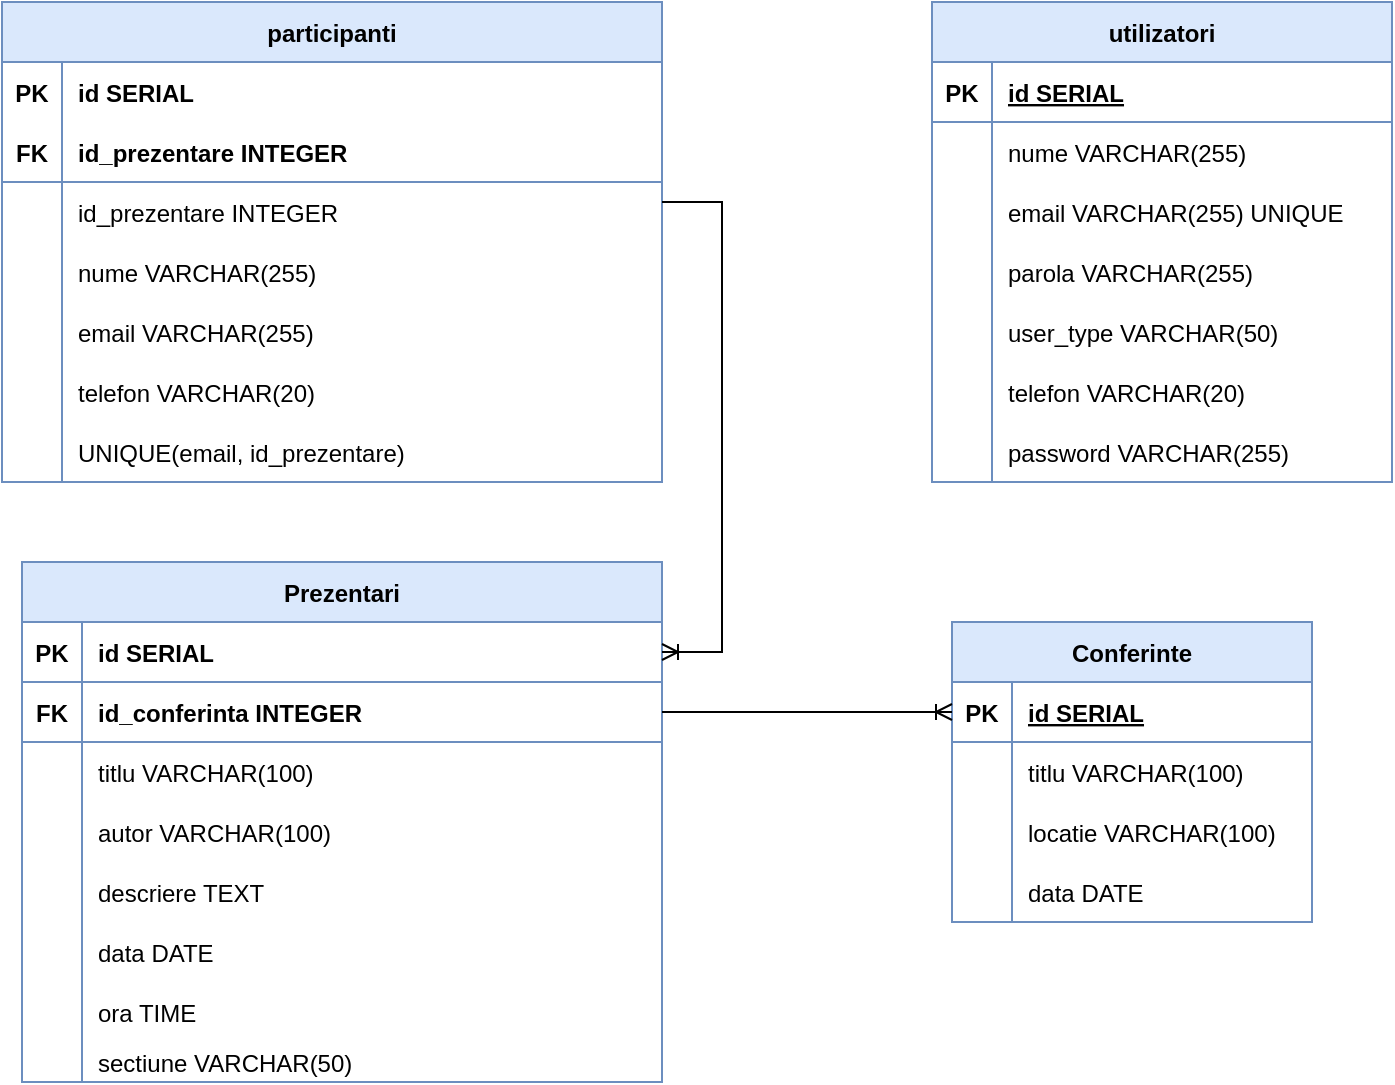 <mxfile version="24.2.2" type="device">
  <diagram name="Page-1" id="kUwbJv6upuuoAyw0qCA7">
    <mxGraphModel dx="2436" dy="1009" grid="0" gridSize="10" guides="1" tooltips="1" connect="1" arrows="1" fold="1" page="0" pageScale="1" pageWidth="850" pageHeight="1100" math="0" shadow="0">
      <root>
        <mxCell id="0" />
        <mxCell id="1" parent="0" />
        <mxCell id="yDA3XELgQQiP7Ai8exXs-343" value="Conferinte" style="shape=table;startSize=30;container=1;collapsible=1;childLayout=tableLayout;fixedRows=1;rowLines=0;fontStyle=1;align=center;resizeLast=1;fillColor=#dae8fc;strokeColor=#6c8ebf;" vertex="1" parent="1">
          <mxGeometry x="-350" y="210" width="180" height="150" as="geometry">
            <mxRectangle x="-790" y="170" width="100" height="30" as="alternateBounds" />
          </mxGeometry>
        </mxCell>
        <mxCell id="yDA3XELgQQiP7Ai8exXs-344" value="" style="shape=tableRow;horizontal=0;startSize=0;swimlaneHead=0;swimlaneBody=0;fillColor=none;collapsible=0;dropTarget=0;points=[[0,0.5],[1,0.5]];portConstraint=eastwest;strokeColor=inherit;top=0;left=0;right=0;bottom=1;" vertex="1" parent="yDA3XELgQQiP7Ai8exXs-343">
          <mxGeometry y="30" width="180" height="30" as="geometry" />
        </mxCell>
        <mxCell id="yDA3XELgQQiP7Ai8exXs-345" value="PK" style="shape=partialRectangle;overflow=hidden;connectable=0;fillColor=none;strokeColor=inherit;top=0;left=0;bottom=0;right=0;fontStyle=1;" vertex="1" parent="yDA3XELgQQiP7Ai8exXs-344">
          <mxGeometry width="30" height="30" as="geometry">
            <mxRectangle width="30" height="30" as="alternateBounds" />
          </mxGeometry>
        </mxCell>
        <mxCell id="yDA3XELgQQiP7Ai8exXs-346" value="id SERIAL " style="shape=partialRectangle;overflow=hidden;connectable=0;fillColor=none;align=left;strokeColor=inherit;top=0;left=0;bottom=0;right=0;spacingLeft=6;fontStyle=5;" vertex="1" parent="yDA3XELgQQiP7Ai8exXs-344">
          <mxGeometry x="30" width="150" height="30" as="geometry">
            <mxRectangle width="150" height="30" as="alternateBounds" />
          </mxGeometry>
        </mxCell>
        <mxCell id="yDA3XELgQQiP7Ai8exXs-347" value="" style="shape=tableRow;horizontal=0;startSize=0;swimlaneHead=0;swimlaneBody=0;fillColor=none;collapsible=0;dropTarget=0;points=[[0,0.5],[1,0.5]];portConstraint=eastwest;strokeColor=inherit;top=0;left=0;right=0;bottom=0;" vertex="1" parent="yDA3XELgQQiP7Ai8exXs-343">
          <mxGeometry y="60" width="180" height="30" as="geometry" />
        </mxCell>
        <mxCell id="yDA3XELgQQiP7Ai8exXs-348" value="" style="shape=partialRectangle;overflow=hidden;connectable=0;fillColor=none;strokeColor=inherit;top=0;left=0;bottom=0;right=0;" vertex="1" parent="yDA3XELgQQiP7Ai8exXs-347">
          <mxGeometry width="30" height="30" as="geometry">
            <mxRectangle width="30" height="30" as="alternateBounds" />
          </mxGeometry>
        </mxCell>
        <mxCell id="yDA3XELgQQiP7Ai8exXs-349" value="titlu VARCHAR(100)" style="shape=partialRectangle;overflow=hidden;connectable=0;fillColor=none;align=left;strokeColor=inherit;top=0;left=0;bottom=0;right=0;spacingLeft=6;" vertex="1" parent="yDA3XELgQQiP7Ai8exXs-347">
          <mxGeometry x="30" width="150" height="30" as="geometry">
            <mxRectangle width="150" height="30" as="alternateBounds" />
          </mxGeometry>
        </mxCell>
        <mxCell id="yDA3XELgQQiP7Ai8exXs-350" value="" style="shape=tableRow;horizontal=0;startSize=0;swimlaneHead=0;swimlaneBody=0;fillColor=none;collapsible=0;dropTarget=0;points=[[0,0.5],[1,0.5]];portConstraint=eastwest;strokeColor=inherit;top=0;left=0;right=0;bottom=0;" vertex="1" parent="yDA3XELgQQiP7Ai8exXs-343">
          <mxGeometry y="90" width="180" height="30" as="geometry" />
        </mxCell>
        <mxCell id="yDA3XELgQQiP7Ai8exXs-351" value="" style="shape=partialRectangle;overflow=hidden;connectable=0;fillColor=none;strokeColor=inherit;top=0;left=0;bottom=0;right=0;" vertex="1" parent="yDA3XELgQQiP7Ai8exXs-350">
          <mxGeometry width="30" height="30" as="geometry">
            <mxRectangle width="30" height="30" as="alternateBounds" />
          </mxGeometry>
        </mxCell>
        <mxCell id="yDA3XELgQQiP7Ai8exXs-352" value="locatie VARCHAR(100)" style="shape=partialRectangle;overflow=hidden;connectable=0;fillColor=none;align=left;strokeColor=inherit;top=0;left=0;bottom=0;right=0;spacingLeft=6;" vertex="1" parent="yDA3XELgQQiP7Ai8exXs-350">
          <mxGeometry x="30" width="150" height="30" as="geometry">
            <mxRectangle width="150" height="30" as="alternateBounds" />
          </mxGeometry>
        </mxCell>
        <mxCell id="yDA3XELgQQiP7Ai8exXs-353" value="" style="shape=tableRow;horizontal=0;startSize=0;swimlaneHead=0;swimlaneBody=0;fillColor=none;collapsible=0;dropTarget=0;points=[[0,0.5],[1,0.5]];portConstraint=eastwest;strokeColor=inherit;top=0;left=0;right=0;bottom=0;" vertex="1" parent="yDA3XELgQQiP7Ai8exXs-343">
          <mxGeometry y="120" width="180" height="30" as="geometry" />
        </mxCell>
        <mxCell id="yDA3XELgQQiP7Ai8exXs-354" value="" style="shape=partialRectangle;overflow=hidden;connectable=0;fillColor=none;strokeColor=inherit;top=0;left=0;bottom=0;right=0;" vertex="1" parent="yDA3XELgQQiP7Ai8exXs-353">
          <mxGeometry width="30" height="30" as="geometry">
            <mxRectangle width="30" height="30" as="alternateBounds" />
          </mxGeometry>
        </mxCell>
        <mxCell id="yDA3XELgQQiP7Ai8exXs-355" value="data DATE" style="shape=partialRectangle;overflow=hidden;connectable=0;fillColor=none;align=left;strokeColor=inherit;top=0;left=0;bottom=0;right=0;spacingLeft=6;" vertex="1" parent="yDA3XELgQQiP7Ai8exXs-353">
          <mxGeometry x="30" width="150" height="30" as="geometry">
            <mxRectangle width="150" height="30" as="alternateBounds" />
          </mxGeometry>
        </mxCell>
        <mxCell id="yDA3XELgQQiP7Ai8exXs-400" value="utilizatori" style="shape=table;startSize=30;container=1;collapsible=1;childLayout=tableLayout;fixedRows=1;rowLines=0;fontStyle=1;align=center;resizeLast=1;fillColor=#dae8fc;strokeColor=#6c8ebf;" vertex="1" parent="1">
          <mxGeometry x="-360" y="-100" width="230" height="240" as="geometry">
            <mxRectangle x="-790" y="270" width="90" height="30" as="alternateBounds" />
          </mxGeometry>
        </mxCell>
        <mxCell id="yDA3XELgQQiP7Ai8exXs-401" value="" style="shape=tableRow;horizontal=0;startSize=0;swimlaneHead=0;swimlaneBody=0;fillColor=none;collapsible=0;dropTarget=0;points=[[0,0.5],[1,0.5]];portConstraint=eastwest;strokeColor=inherit;top=0;left=0;right=0;bottom=1;" vertex="1" parent="yDA3XELgQQiP7Ai8exXs-400">
          <mxGeometry y="30" width="230" height="30" as="geometry" />
        </mxCell>
        <mxCell id="yDA3XELgQQiP7Ai8exXs-402" value="PK" style="shape=partialRectangle;overflow=hidden;connectable=0;fillColor=none;strokeColor=inherit;top=0;left=0;bottom=0;right=0;fontStyle=1;" vertex="1" parent="yDA3XELgQQiP7Ai8exXs-401">
          <mxGeometry width="30" height="30" as="geometry">
            <mxRectangle width="30" height="30" as="alternateBounds" />
          </mxGeometry>
        </mxCell>
        <mxCell id="yDA3XELgQQiP7Ai8exXs-403" value="id SERIAL " style="shape=partialRectangle;overflow=hidden;connectable=0;fillColor=none;align=left;strokeColor=inherit;top=0;left=0;bottom=0;right=0;spacingLeft=6;fontStyle=5;" vertex="1" parent="yDA3XELgQQiP7Ai8exXs-401">
          <mxGeometry x="30" width="200" height="30" as="geometry">
            <mxRectangle width="200" height="30" as="alternateBounds" />
          </mxGeometry>
        </mxCell>
        <mxCell id="yDA3XELgQQiP7Ai8exXs-404" value="" style="shape=tableRow;horizontal=0;startSize=0;swimlaneHead=0;swimlaneBody=0;fillColor=none;collapsible=0;dropTarget=0;points=[[0,0.5],[1,0.5]];portConstraint=eastwest;strokeColor=inherit;top=0;left=0;right=0;bottom=0;" vertex="1" parent="yDA3XELgQQiP7Ai8exXs-400">
          <mxGeometry y="60" width="230" height="30" as="geometry" />
        </mxCell>
        <mxCell id="yDA3XELgQQiP7Ai8exXs-405" value="" style="shape=partialRectangle;overflow=hidden;connectable=0;fillColor=none;strokeColor=inherit;top=0;left=0;bottom=0;right=0;" vertex="1" parent="yDA3XELgQQiP7Ai8exXs-404">
          <mxGeometry width="30" height="30" as="geometry">
            <mxRectangle width="30" height="30" as="alternateBounds" />
          </mxGeometry>
        </mxCell>
        <mxCell id="yDA3XELgQQiP7Ai8exXs-406" value="nume VARCHAR(255)" style="shape=partialRectangle;overflow=hidden;connectable=0;fillColor=none;align=left;strokeColor=inherit;top=0;left=0;bottom=0;right=0;spacingLeft=6;" vertex="1" parent="yDA3XELgQQiP7Ai8exXs-404">
          <mxGeometry x="30" width="200" height="30" as="geometry">
            <mxRectangle width="200" height="30" as="alternateBounds" />
          </mxGeometry>
        </mxCell>
        <mxCell id="yDA3XELgQQiP7Ai8exXs-407" value="" style="shape=tableRow;horizontal=0;startSize=0;swimlaneHead=0;swimlaneBody=0;fillColor=none;collapsible=0;dropTarget=0;points=[[0,0.5],[1,0.5]];portConstraint=eastwest;strokeColor=inherit;top=0;left=0;right=0;bottom=0;" vertex="1" parent="yDA3XELgQQiP7Ai8exXs-400">
          <mxGeometry y="90" width="230" height="30" as="geometry" />
        </mxCell>
        <mxCell id="yDA3XELgQQiP7Ai8exXs-408" value="" style="shape=partialRectangle;overflow=hidden;connectable=0;fillColor=none;strokeColor=inherit;top=0;left=0;bottom=0;right=0;" vertex="1" parent="yDA3XELgQQiP7Ai8exXs-407">
          <mxGeometry width="30" height="30" as="geometry">
            <mxRectangle width="30" height="30" as="alternateBounds" />
          </mxGeometry>
        </mxCell>
        <mxCell id="yDA3XELgQQiP7Ai8exXs-409" value="email VARCHAR(255) UNIQUE" style="shape=partialRectangle;overflow=hidden;connectable=0;fillColor=none;align=left;strokeColor=inherit;top=0;left=0;bottom=0;right=0;spacingLeft=6;" vertex="1" parent="yDA3XELgQQiP7Ai8exXs-407">
          <mxGeometry x="30" width="200" height="30" as="geometry">
            <mxRectangle width="200" height="30" as="alternateBounds" />
          </mxGeometry>
        </mxCell>
        <mxCell id="yDA3XELgQQiP7Ai8exXs-410" value="" style="shape=tableRow;horizontal=0;startSize=0;swimlaneHead=0;swimlaneBody=0;fillColor=none;collapsible=0;dropTarget=0;points=[[0,0.5],[1,0.5]];portConstraint=eastwest;strokeColor=inherit;top=0;left=0;right=0;bottom=0;" vertex="1" parent="yDA3XELgQQiP7Ai8exXs-400">
          <mxGeometry y="120" width="230" height="30" as="geometry" />
        </mxCell>
        <mxCell id="yDA3XELgQQiP7Ai8exXs-411" value="" style="shape=partialRectangle;overflow=hidden;connectable=0;fillColor=none;strokeColor=inherit;top=0;left=0;bottom=0;right=0;" vertex="1" parent="yDA3XELgQQiP7Ai8exXs-410">
          <mxGeometry width="30" height="30" as="geometry">
            <mxRectangle width="30" height="30" as="alternateBounds" />
          </mxGeometry>
        </mxCell>
        <mxCell id="yDA3XELgQQiP7Ai8exXs-412" value="parola VARCHAR(255)" style="shape=partialRectangle;overflow=hidden;connectable=0;fillColor=none;align=left;strokeColor=inherit;top=0;left=0;bottom=0;right=0;spacingLeft=6;" vertex="1" parent="yDA3XELgQQiP7Ai8exXs-410">
          <mxGeometry x="30" width="200" height="30" as="geometry">
            <mxRectangle width="200" height="30" as="alternateBounds" />
          </mxGeometry>
        </mxCell>
        <mxCell id="yDA3XELgQQiP7Ai8exXs-413" value="" style="shape=tableRow;horizontal=0;startSize=0;swimlaneHead=0;swimlaneBody=0;fillColor=none;collapsible=0;dropTarget=0;points=[[0,0.5],[1,0.5]];portConstraint=eastwest;strokeColor=inherit;top=0;left=0;right=0;bottom=0;" vertex="1" parent="yDA3XELgQQiP7Ai8exXs-400">
          <mxGeometry y="150" width="230" height="30" as="geometry" />
        </mxCell>
        <mxCell id="yDA3XELgQQiP7Ai8exXs-414" value="" style="shape=partialRectangle;overflow=hidden;connectable=0;fillColor=none;strokeColor=inherit;top=0;left=0;bottom=0;right=0;" vertex="1" parent="yDA3XELgQQiP7Ai8exXs-413">
          <mxGeometry width="30" height="30" as="geometry">
            <mxRectangle width="30" height="30" as="alternateBounds" />
          </mxGeometry>
        </mxCell>
        <mxCell id="yDA3XELgQQiP7Ai8exXs-415" value="user_type VARCHAR(50)" style="shape=partialRectangle;overflow=hidden;connectable=0;fillColor=none;align=left;strokeColor=inherit;top=0;left=0;bottom=0;right=0;spacingLeft=6;" vertex="1" parent="yDA3XELgQQiP7Ai8exXs-413">
          <mxGeometry x="30" width="200" height="30" as="geometry">
            <mxRectangle width="200" height="30" as="alternateBounds" />
          </mxGeometry>
        </mxCell>
        <mxCell id="yDA3XELgQQiP7Ai8exXs-416" value="" style="shape=tableRow;horizontal=0;startSize=0;swimlaneHead=0;swimlaneBody=0;fillColor=none;collapsible=0;dropTarget=0;points=[[0,0.5],[1,0.5]];portConstraint=eastwest;strokeColor=inherit;top=0;left=0;right=0;bottom=0;" vertex="1" parent="yDA3XELgQQiP7Ai8exXs-400">
          <mxGeometry y="180" width="230" height="30" as="geometry" />
        </mxCell>
        <mxCell id="yDA3XELgQQiP7Ai8exXs-417" value="" style="shape=partialRectangle;overflow=hidden;connectable=0;fillColor=none;strokeColor=inherit;top=0;left=0;bottom=0;right=0;" vertex="1" parent="yDA3XELgQQiP7Ai8exXs-416">
          <mxGeometry width="30" height="30" as="geometry">
            <mxRectangle width="30" height="30" as="alternateBounds" />
          </mxGeometry>
        </mxCell>
        <mxCell id="yDA3XELgQQiP7Ai8exXs-418" value="telefon VARCHAR(20)" style="shape=partialRectangle;overflow=hidden;connectable=0;fillColor=none;align=left;strokeColor=inherit;top=0;left=0;bottom=0;right=0;spacingLeft=6;" vertex="1" parent="yDA3XELgQQiP7Ai8exXs-416">
          <mxGeometry x="30" width="200" height="30" as="geometry">
            <mxRectangle width="200" height="30" as="alternateBounds" />
          </mxGeometry>
        </mxCell>
        <mxCell id="yDA3XELgQQiP7Ai8exXs-419" value="" style="shape=tableRow;horizontal=0;startSize=0;swimlaneHead=0;swimlaneBody=0;fillColor=none;collapsible=0;dropTarget=0;points=[[0,0.5],[1,0.5]];portConstraint=eastwest;strokeColor=inherit;top=0;left=0;right=0;bottom=0;" vertex="1" parent="yDA3XELgQQiP7Ai8exXs-400">
          <mxGeometry y="210" width="230" height="30" as="geometry" />
        </mxCell>
        <mxCell id="yDA3XELgQQiP7Ai8exXs-420" value="" style="shape=partialRectangle;overflow=hidden;connectable=0;fillColor=none;strokeColor=inherit;top=0;left=0;bottom=0;right=0;" vertex="1" parent="yDA3XELgQQiP7Ai8exXs-419">
          <mxGeometry width="30" height="30" as="geometry">
            <mxRectangle width="30" height="30" as="alternateBounds" />
          </mxGeometry>
        </mxCell>
        <mxCell id="yDA3XELgQQiP7Ai8exXs-421" value="password VARCHAR(255)" style="shape=partialRectangle;overflow=hidden;connectable=0;fillColor=none;align=left;strokeColor=inherit;top=0;left=0;bottom=0;right=0;spacingLeft=6;" vertex="1" parent="yDA3XELgQQiP7Ai8exXs-419">
          <mxGeometry x="30" width="200" height="30" as="geometry">
            <mxRectangle width="200" height="30" as="alternateBounds" />
          </mxGeometry>
        </mxCell>
        <mxCell id="yDA3XELgQQiP7Ai8exXs-356" value="Prezentari" style="shape=table;startSize=30;container=1;collapsible=1;childLayout=tableLayout;fixedRows=1;rowLines=0;fontStyle=1;align=center;resizeLast=1;fillColor=#dae8fc;strokeColor=#6c8ebf;" vertex="1" parent="1">
          <mxGeometry x="-815" y="180" width="320" height="260.0" as="geometry">
            <mxRectangle x="-790" y="220" width="100" height="30" as="alternateBounds" />
          </mxGeometry>
        </mxCell>
        <mxCell id="yDA3XELgQQiP7Ai8exXs-357" value="" style="shape=tableRow;horizontal=0;startSize=0;swimlaneHead=0;swimlaneBody=0;fillColor=none;collapsible=0;dropTarget=0;points=[[0,0.5],[1,0.5]];portConstraint=eastwest;strokeColor=inherit;top=0;left=0;right=0;bottom=1;" vertex="1" parent="yDA3XELgQQiP7Ai8exXs-356">
          <mxGeometry y="30" width="320" height="30" as="geometry" />
        </mxCell>
        <mxCell id="yDA3XELgQQiP7Ai8exXs-358" value="PK" style="shape=partialRectangle;overflow=hidden;connectable=0;fillColor=none;strokeColor=inherit;top=0;left=0;bottom=0;right=0;fontStyle=1;" vertex="1" parent="yDA3XELgQQiP7Ai8exXs-357">
          <mxGeometry width="30" height="30" as="geometry">
            <mxRectangle width="30" height="30" as="alternateBounds" />
          </mxGeometry>
        </mxCell>
        <mxCell id="yDA3XELgQQiP7Ai8exXs-359" value="id SERIAL" style="shape=partialRectangle;overflow=hidden;connectable=0;fillColor=none;align=left;strokeColor=inherit;top=0;left=0;bottom=0;right=0;spacingLeft=6;fontStyle=1;" vertex="1" parent="yDA3XELgQQiP7Ai8exXs-357">
          <mxGeometry x="30" width="290" height="30" as="geometry">
            <mxRectangle width="290" height="30" as="alternateBounds" />
          </mxGeometry>
        </mxCell>
        <mxCell id="yDA3XELgQQiP7Ai8exXs-445" value="" style="shape=tableRow;horizontal=0;startSize=0;swimlaneHead=0;swimlaneBody=0;fillColor=none;collapsible=0;dropTarget=0;points=[[0,0.5],[1,0.5]];portConstraint=eastwest;strokeColor=inherit;top=0;left=0;right=0;bottom=1;" vertex="1" parent="yDA3XELgQQiP7Ai8exXs-356">
          <mxGeometry y="60" width="320" height="30" as="geometry" />
        </mxCell>
        <mxCell id="yDA3XELgQQiP7Ai8exXs-446" value="FK" style="shape=partialRectangle;overflow=hidden;connectable=0;fillColor=none;strokeColor=inherit;top=0;left=0;bottom=0;right=0;fontStyle=1;" vertex="1" parent="yDA3XELgQQiP7Ai8exXs-445">
          <mxGeometry width="30" height="30" as="geometry">
            <mxRectangle width="30" height="30" as="alternateBounds" />
          </mxGeometry>
        </mxCell>
        <mxCell id="yDA3XELgQQiP7Ai8exXs-447" value="id_conferinta INTEGER" style="shape=partialRectangle;overflow=hidden;connectable=0;fillColor=none;align=left;strokeColor=inherit;top=0;left=0;bottom=0;right=0;spacingLeft=6;fontStyle=1;" vertex="1" parent="yDA3XELgQQiP7Ai8exXs-445">
          <mxGeometry x="30" width="290" height="30" as="geometry">
            <mxRectangle width="290" height="30" as="alternateBounds" />
          </mxGeometry>
        </mxCell>
        <mxCell id="yDA3XELgQQiP7Ai8exXs-360" value="" style="shape=tableRow;horizontal=0;startSize=0;swimlaneHead=0;swimlaneBody=0;fillColor=none;collapsible=0;dropTarget=0;points=[[0,0.5],[1,0.5]];portConstraint=eastwest;strokeColor=inherit;top=0;left=0;right=0;bottom=0;" vertex="1" parent="yDA3XELgQQiP7Ai8exXs-356">
          <mxGeometry y="90" width="320" height="30" as="geometry" />
        </mxCell>
        <mxCell id="yDA3XELgQQiP7Ai8exXs-361" value="" style="shape=partialRectangle;overflow=hidden;connectable=0;fillColor=none;strokeColor=inherit;top=0;left=0;bottom=0;right=0;" vertex="1" parent="yDA3XELgQQiP7Ai8exXs-360">
          <mxGeometry width="30" height="30" as="geometry">
            <mxRectangle width="30" height="30" as="alternateBounds" />
          </mxGeometry>
        </mxCell>
        <mxCell id="yDA3XELgQQiP7Ai8exXs-362" value="titlu VARCHAR(100)" style="shape=partialRectangle;overflow=hidden;connectable=0;fillColor=none;align=left;strokeColor=inherit;top=0;left=0;bottom=0;right=0;spacingLeft=6;" vertex="1" parent="yDA3XELgQQiP7Ai8exXs-360">
          <mxGeometry x="30" width="290" height="30" as="geometry">
            <mxRectangle width="290" height="30" as="alternateBounds" />
          </mxGeometry>
        </mxCell>
        <mxCell id="yDA3XELgQQiP7Ai8exXs-363" value="" style="shape=tableRow;horizontal=0;startSize=0;swimlaneHead=0;swimlaneBody=0;fillColor=none;collapsible=0;dropTarget=0;points=[[0,0.5],[1,0.5]];portConstraint=eastwest;strokeColor=inherit;top=0;left=0;right=0;bottom=0;" vertex="1" parent="yDA3XELgQQiP7Ai8exXs-356">
          <mxGeometry y="120" width="320" height="30" as="geometry" />
        </mxCell>
        <mxCell id="yDA3XELgQQiP7Ai8exXs-364" value="" style="shape=partialRectangle;overflow=hidden;connectable=0;fillColor=none;strokeColor=inherit;top=0;left=0;bottom=0;right=0;" vertex="1" parent="yDA3XELgQQiP7Ai8exXs-363">
          <mxGeometry width="30" height="30" as="geometry">
            <mxRectangle width="30" height="30" as="alternateBounds" />
          </mxGeometry>
        </mxCell>
        <mxCell id="yDA3XELgQQiP7Ai8exXs-365" value="autor VARCHAR(100)" style="shape=partialRectangle;overflow=hidden;connectable=0;fillColor=none;align=left;strokeColor=inherit;top=0;left=0;bottom=0;right=0;spacingLeft=6;" vertex="1" parent="yDA3XELgQQiP7Ai8exXs-363">
          <mxGeometry x="30" width="290" height="30" as="geometry">
            <mxRectangle width="290" height="30" as="alternateBounds" />
          </mxGeometry>
        </mxCell>
        <mxCell id="yDA3XELgQQiP7Ai8exXs-366" value="" style="shape=tableRow;horizontal=0;startSize=0;swimlaneHead=0;swimlaneBody=0;fillColor=none;collapsible=0;dropTarget=0;points=[[0,0.5],[1,0.5]];portConstraint=eastwest;strokeColor=inherit;top=0;left=0;right=0;bottom=0;" vertex="1" parent="yDA3XELgQQiP7Ai8exXs-356">
          <mxGeometry y="150" width="320" height="30" as="geometry" />
        </mxCell>
        <mxCell id="yDA3XELgQQiP7Ai8exXs-367" value="" style="shape=partialRectangle;overflow=hidden;connectable=0;fillColor=none;strokeColor=inherit;top=0;left=0;bottom=0;right=0;" vertex="1" parent="yDA3XELgQQiP7Ai8exXs-366">
          <mxGeometry width="30" height="30" as="geometry">
            <mxRectangle width="30" height="30" as="alternateBounds" />
          </mxGeometry>
        </mxCell>
        <mxCell id="yDA3XELgQQiP7Ai8exXs-368" value="descriere TEXT" style="shape=partialRectangle;overflow=hidden;connectable=0;fillColor=none;align=left;strokeColor=inherit;top=0;left=0;bottom=0;right=0;spacingLeft=6;" vertex="1" parent="yDA3XELgQQiP7Ai8exXs-366">
          <mxGeometry x="30" width="290" height="30" as="geometry">
            <mxRectangle width="290" height="30" as="alternateBounds" />
          </mxGeometry>
        </mxCell>
        <mxCell id="yDA3XELgQQiP7Ai8exXs-369" value="" style="shape=tableRow;horizontal=0;startSize=0;swimlaneHead=0;swimlaneBody=0;fillColor=none;collapsible=0;dropTarget=0;points=[[0,0.5],[1,0.5]];portConstraint=eastwest;strokeColor=inherit;top=0;left=0;right=0;bottom=0;" vertex="1" parent="yDA3XELgQQiP7Ai8exXs-356">
          <mxGeometry y="180" width="320" height="30" as="geometry" />
        </mxCell>
        <mxCell id="yDA3XELgQQiP7Ai8exXs-370" value="" style="shape=partialRectangle;overflow=hidden;connectable=0;fillColor=none;strokeColor=inherit;top=0;left=0;bottom=0;right=0;" vertex="1" parent="yDA3XELgQQiP7Ai8exXs-369">
          <mxGeometry width="30" height="30" as="geometry">
            <mxRectangle width="30" height="30" as="alternateBounds" />
          </mxGeometry>
        </mxCell>
        <mxCell id="yDA3XELgQQiP7Ai8exXs-371" value="data DATE" style="shape=partialRectangle;overflow=hidden;connectable=0;fillColor=none;align=left;strokeColor=inherit;top=0;left=0;bottom=0;right=0;spacingLeft=6;" vertex="1" parent="yDA3XELgQQiP7Ai8exXs-369">
          <mxGeometry x="30" width="290" height="30" as="geometry">
            <mxRectangle width="290" height="30" as="alternateBounds" />
          </mxGeometry>
        </mxCell>
        <mxCell id="yDA3XELgQQiP7Ai8exXs-372" value="" style="shape=tableRow;horizontal=0;startSize=0;swimlaneHead=0;swimlaneBody=0;fillColor=none;collapsible=0;dropTarget=0;points=[[0,0.5],[1,0.5]];portConstraint=eastwest;strokeColor=inherit;top=0;left=0;right=0;bottom=0;" vertex="1" parent="yDA3XELgQQiP7Ai8exXs-356">
          <mxGeometry y="210" width="320" height="30" as="geometry" />
        </mxCell>
        <mxCell id="yDA3XELgQQiP7Ai8exXs-373" value="" style="shape=partialRectangle;overflow=hidden;connectable=0;fillColor=none;strokeColor=inherit;top=0;left=0;bottom=0;right=0;" vertex="1" parent="yDA3XELgQQiP7Ai8exXs-372">
          <mxGeometry width="30" height="30" as="geometry">
            <mxRectangle width="30" height="30" as="alternateBounds" />
          </mxGeometry>
        </mxCell>
        <mxCell id="yDA3XELgQQiP7Ai8exXs-374" value="ora TIME" style="shape=partialRectangle;overflow=hidden;connectable=0;fillColor=none;align=left;strokeColor=inherit;top=0;left=0;bottom=0;right=0;spacingLeft=6;" vertex="1" parent="yDA3XELgQQiP7Ai8exXs-372">
          <mxGeometry x="30" width="290" height="30" as="geometry">
            <mxRectangle width="290" height="30" as="alternateBounds" />
          </mxGeometry>
        </mxCell>
        <mxCell id="yDA3XELgQQiP7Ai8exXs-375" value="" style="shape=tableRow;horizontal=0;startSize=0;swimlaneHead=0;swimlaneBody=0;fillColor=none;collapsible=0;dropTarget=0;points=[[0,0.5],[1,0.5]];portConstraint=eastwest;strokeColor=inherit;top=0;left=0;right=0;bottom=0;" vertex="1" parent="yDA3XELgQQiP7Ai8exXs-356">
          <mxGeometry y="240" width="320" height="20" as="geometry" />
        </mxCell>
        <mxCell id="yDA3XELgQQiP7Ai8exXs-376" value="" style="shape=partialRectangle;overflow=hidden;connectable=0;fillColor=none;strokeColor=inherit;top=0;left=0;bottom=0;right=0;" vertex="1" parent="yDA3XELgQQiP7Ai8exXs-375">
          <mxGeometry width="30" height="20" as="geometry">
            <mxRectangle width="30" height="20" as="alternateBounds" />
          </mxGeometry>
        </mxCell>
        <mxCell id="yDA3XELgQQiP7Ai8exXs-377" value="sectiune VARCHAR(50)" style="shape=partialRectangle;overflow=hidden;connectable=0;fillColor=none;align=left;strokeColor=inherit;top=0;left=0;bottom=0;right=0;spacingLeft=6;" vertex="1" parent="yDA3XELgQQiP7Ai8exXs-375">
          <mxGeometry x="30" width="290" height="20" as="geometry">
            <mxRectangle width="290" height="20" as="alternateBounds" />
          </mxGeometry>
        </mxCell>
        <mxCell id="yDA3XELgQQiP7Ai8exXs-381" value="participanti" style="shape=table;startSize=30;container=1;collapsible=1;childLayout=tableLayout;fixedRows=1;rowLines=0;fontStyle=1;align=center;resizeLast=1;fillColor=#dae8fc;strokeColor=#6c8ebf;" vertex="1" parent="1">
          <mxGeometry x="-825" y="-100" width="330" height="240" as="geometry">
            <mxRectangle x="-790" y="320" width="100" height="30" as="alternateBounds" />
          </mxGeometry>
        </mxCell>
        <mxCell id="yDA3XELgQQiP7Ai8exXs-385" value="" style="shape=tableRow;horizontal=0;startSize=0;swimlaneHead=0;swimlaneBody=0;fillColor=none;collapsible=0;dropTarget=0;points=[[0,0.5],[1,0.5]];portConstraint=eastwest;strokeColor=inherit;top=0;left=0;right=0;bottom=0;" vertex="1" parent="yDA3XELgQQiP7Ai8exXs-381">
          <mxGeometry y="30" width="330" height="30" as="geometry" />
        </mxCell>
        <mxCell id="yDA3XELgQQiP7Ai8exXs-386" value="PK" style="shape=partialRectangle;overflow=hidden;connectable=0;fillColor=none;strokeColor=inherit;top=0;left=0;bottom=0;right=0;fontStyle=1" vertex="1" parent="yDA3XELgQQiP7Ai8exXs-385">
          <mxGeometry width="30" height="30" as="geometry">
            <mxRectangle width="30" height="30" as="alternateBounds" />
          </mxGeometry>
        </mxCell>
        <mxCell id="yDA3XELgQQiP7Ai8exXs-387" value="id SERIAL" style="shape=partialRectangle;overflow=hidden;connectable=0;fillColor=none;align=left;strokeColor=inherit;top=0;left=0;bottom=0;right=0;spacingLeft=6;fontStyle=1" vertex="1" parent="yDA3XELgQQiP7Ai8exXs-385">
          <mxGeometry x="30" width="300" height="30" as="geometry">
            <mxRectangle width="300" height="30" as="alternateBounds" />
          </mxGeometry>
        </mxCell>
        <mxCell id="yDA3XELgQQiP7Ai8exXs-382" value="" style="shape=tableRow;horizontal=0;startSize=0;swimlaneHead=0;swimlaneBody=0;fillColor=none;collapsible=0;dropTarget=0;points=[[0,0.5],[1,0.5]];portConstraint=eastwest;strokeColor=inherit;top=0;left=0;right=0;bottom=1;" vertex="1" parent="yDA3XELgQQiP7Ai8exXs-381">
          <mxGeometry y="60" width="330" height="30" as="geometry" />
        </mxCell>
        <mxCell id="yDA3XELgQQiP7Ai8exXs-383" value="FK" style="shape=partialRectangle;overflow=hidden;connectable=0;fillColor=none;strokeColor=inherit;top=0;left=0;bottom=0;right=0;fontStyle=1;" vertex="1" parent="yDA3XELgQQiP7Ai8exXs-382">
          <mxGeometry width="30" height="30" as="geometry">
            <mxRectangle width="30" height="30" as="alternateBounds" />
          </mxGeometry>
        </mxCell>
        <mxCell id="yDA3XELgQQiP7Ai8exXs-384" value="id_prezentare INTEGER" style="shape=partialRectangle;overflow=hidden;connectable=0;fillColor=none;align=left;strokeColor=inherit;top=0;left=0;bottom=0;right=0;spacingLeft=6;fontStyle=1;" vertex="1" parent="yDA3XELgQQiP7Ai8exXs-382">
          <mxGeometry x="30" width="300" height="30" as="geometry">
            <mxRectangle width="300" height="30" as="alternateBounds" />
          </mxGeometry>
        </mxCell>
        <mxCell id="yDA3XELgQQiP7Ai8exXs-394" value="" style="shape=tableRow;horizontal=0;startSize=0;swimlaneHead=0;swimlaneBody=0;fillColor=none;collapsible=0;dropTarget=0;points=[[0,0.5],[1,0.5]];portConstraint=eastwest;strokeColor=inherit;top=0;left=0;right=0;bottom=0;" vertex="1" parent="yDA3XELgQQiP7Ai8exXs-381">
          <mxGeometry y="90" width="330" height="30" as="geometry" />
        </mxCell>
        <mxCell id="yDA3XELgQQiP7Ai8exXs-395" value="" style="shape=partialRectangle;overflow=hidden;connectable=0;fillColor=none;strokeColor=inherit;top=0;left=0;bottom=0;right=0;" vertex="1" parent="yDA3XELgQQiP7Ai8exXs-394">
          <mxGeometry width="30" height="30" as="geometry">
            <mxRectangle width="30" height="30" as="alternateBounds" />
          </mxGeometry>
        </mxCell>
        <mxCell id="yDA3XELgQQiP7Ai8exXs-396" value="id_prezentare INTEGER" style="shape=partialRectangle;overflow=hidden;connectable=0;fillColor=none;align=left;strokeColor=inherit;top=0;left=0;bottom=0;right=0;spacingLeft=6;" vertex="1" parent="yDA3XELgQQiP7Ai8exXs-394">
          <mxGeometry x="30" width="300" height="30" as="geometry">
            <mxRectangle width="300" height="30" as="alternateBounds" />
          </mxGeometry>
        </mxCell>
        <mxCell id="yDA3XELgQQiP7Ai8exXs-425" value="" style="shape=tableRow;horizontal=0;startSize=0;swimlaneHead=0;swimlaneBody=0;fillColor=none;collapsible=0;dropTarget=0;points=[[0,0.5],[1,0.5]];portConstraint=eastwest;strokeColor=inherit;top=0;left=0;right=0;bottom=0;" vertex="1" parent="yDA3XELgQQiP7Ai8exXs-381">
          <mxGeometry y="120" width="330" height="30" as="geometry" />
        </mxCell>
        <mxCell id="yDA3XELgQQiP7Ai8exXs-426" value="" style="shape=partialRectangle;overflow=hidden;connectable=0;fillColor=none;strokeColor=inherit;top=0;left=0;bottom=0;right=0;" vertex="1" parent="yDA3XELgQQiP7Ai8exXs-425">
          <mxGeometry width="30" height="30" as="geometry">
            <mxRectangle width="30" height="30" as="alternateBounds" />
          </mxGeometry>
        </mxCell>
        <mxCell id="yDA3XELgQQiP7Ai8exXs-427" value="nume VARCHAR(255)" style="shape=partialRectangle;overflow=hidden;connectable=0;fillColor=none;align=left;strokeColor=inherit;top=0;left=0;bottom=0;right=0;spacingLeft=6;" vertex="1" parent="yDA3XELgQQiP7Ai8exXs-425">
          <mxGeometry x="30" width="300" height="30" as="geometry">
            <mxRectangle width="300" height="30" as="alternateBounds" />
          </mxGeometry>
        </mxCell>
        <mxCell id="yDA3XELgQQiP7Ai8exXs-388" value="" style="shape=tableRow;horizontal=0;startSize=0;swimlaneHead=0;swimlaneBody=0;fillColor=none;collapsible=0;dropTarget=0;points=[[0,0.5],[1,0.5]];portConstraint=eastwest;strokeColor=inherit;top=0;left=0;right=0;bottom=0;" vertex="1" parent="yDA3XELgQQiP7Ai8exXs-381">
          <mxGeometry y="150" width="330" height="30" as="geometry" />
        </mxCell>
        <mxCell id="yDA3XELgQQiP7Ai8exXs-389" value="" style="shape=partialRectangle;overflow=hidden;connectable=0;fillColor=none;strokeColor=inherit;top=0;left=0;bottom=0;right=0;" vertex="1" parent="yDA3XELgQQiP7Ai8exXs-388">
          <mxGeometry width="30" height="30" as="geometry">
            <mxRectangle width="30" height="30" as="alternateBounds" />
          </mxGeometry>
        </mxCell>
        <mxCell id="yDA3XELgQQiP7Ai8exXs-390" value="email VARCHAR(255)" style="shape=partialRectangle;overflow=hidden;connectable=0;fillColor=none;align=left;strokeColor=inherit;top=0;left=0;bottom=0;right=0;spacingLeft=6;" vertex="1" parent="yDA3XELgQQiP7Ai8exXs-388">
          <mxGeometry x="30" width="300" height="30" as="geometry">
            <mxRectangle width="300" height="30" as="alternateBounds" />
          </mxGeometry>
        </mxCell>
        <mxCell id="yDA3XELgQQiP7Ai8exXs-391" value="" style="shape=tableRow;horizontal=0;startSize=0;swimlaneHead=0;swimlaneBody=0;fillColor=none;collapsible=0;dropTarget=0;points=[[0,0.5],[1,0.5]];portConstraint=eastwest;strokeColor=inherit;top=0;left=0;right=0;bottom=0;" vertex="1" parent="yDA3XELgQQiP7Ai8exXs-381">
          <mxGeometry y="180" width="330" height="30" as="geometry" />
        </mxCell>
        <mxCell id="yDA3XELgQQiP7Ai8exXs-392" value="" style="shape=partialRectangle;overflow=hidden;connectable=0;fillColor=none;strokeColor=inherit;top=0;left=0;bottom=0;right=0;" vertex="1" parent="yDA3XELgQQiP7Ai8exXs-391">
          <mxGeometry width="30" height="30" as="geometry">
            <mxRectangle width="30" height="30" as="alternateBounds" />
          </mxGeometry>
        </mxCell>
        <mxCell id="yDA3XELgQQiP7Ai8exXs-393" value="telefon VARCHAR(20)" style="shape=partialRectangle;overflow=hidden;connectable=0;fillColor=none;align=left;strokeColor=inherit;top=0;left=0;bottom=0;right=0;spacingLeft=6;" vertex="1" parent="yDA3XELgQQiP7Ai8exXs-391">
          <mxGeometry x="30" width="300" height="30" as="geometry">
            <mxRectangle width="300" height="30" as="alternateBounds" />
          </mxGeometry>
        </mxCell>
        <mxCell id="yDA3XELgQQiP7Ai8exXs-397" value="" style="shape=tableRow;horizontal=0;startSize=0;swimlaneHead=0;swimlaneBody=0;fillColor=none;collapsible=0;dropTarget=0;points=[[0,0.5],[1,0.5]];portConstraint=eastwest;strokeColor=inherit;top=0;left=0;right=0;bottom=0;" vertex="1" parent="yDA3XELgQQiP7Ai8exXs-381">
          <mxGeometry y="210" width="330" height="30" as="geometry" />
        </mxCell>
        <mxCell id="yDA3XELgQQiP7Ai8exXs-398" value="" style="shape=partialRectangle;overflow=hidden;connectable=0;fillColor=none;strokeColor=inherit;top=0;left=0;bottom=0;right=0;" vertex="1" parent="yDA3XELgQQiP7Ai8exXs-397">
          <mxGeometry width="30" height="30" as="geometry">
            <mxRectangle width="30" height="30" as="alternateBounds" />
          </mxGeometry>
        </mxCell>
        <mxCell id="yDA3XELgQQiP7Ai8exXs-399" value="UNIQUE(email, id_prezentare)" style="shape=partialRectangle;overflow=hidden;connectable=0;fillColor=none;align=left;strokeColor=inherit;top=0;left=0;bottom=0;right=0;spacingLeft=6;" vertex="1" parent="yDA3XELgQQiP7Ai8exXs-397">
          <mxGeometry x="30" width="300" height="30" as="geometry">
            <mxRectangle width="300" height="30" as="alternateBounds" />
          </mxGeometry>
        </mxCell>
        <mxCell id="yDA3XELgQQiP7Ai8exXs-429" value="" style="edgeStyle=entityRelationEdgeStyle;fontSize=12;html=1;endArrow=ERoneToMany;rounded=0;entryX=0;entryY=0.5;entryDx=0;entryDy=0;exitX=1;exitY=0.5;exitDx=0;exitDy=0;" edge="1" parent="1" target="yDA3XELgQQiP7Ai8exXs-344">
          <mxGeometry width="100" height="100" relative="1" as="geometry">
            <mxPoint x="-495" y="255" as="sourcePoint" />
            <mxPoint x="-390" y="260" as="targetPoint" />
          </mxGeometry>
        </mxCell>
        <mxCell id="yDA3XELgQQiP7Ai8exXs-431" value="" style="edgeStyle=entityRelationEdgeStyle;fontSize=12;html=1;endArrow=ERoneToMany;rounded=0;exitX=1;exitY=0.5;exitDx=0;exitDy=0;" edge="1" parent="1" target="yDA3XELgQQiP7Ai8exXs-357">
          <mxGeometry width="100" height="100" relative="1" as="geometry">
            <mxPoint x="-495" as="sourcePoint" />
            <mxPoint x="-350" y="-30" as="targetPoint" />
          </mxGeometry>
        </mxCell>
      </root>
    </mxGraphModel>
  </diagram>
</mxfile>
